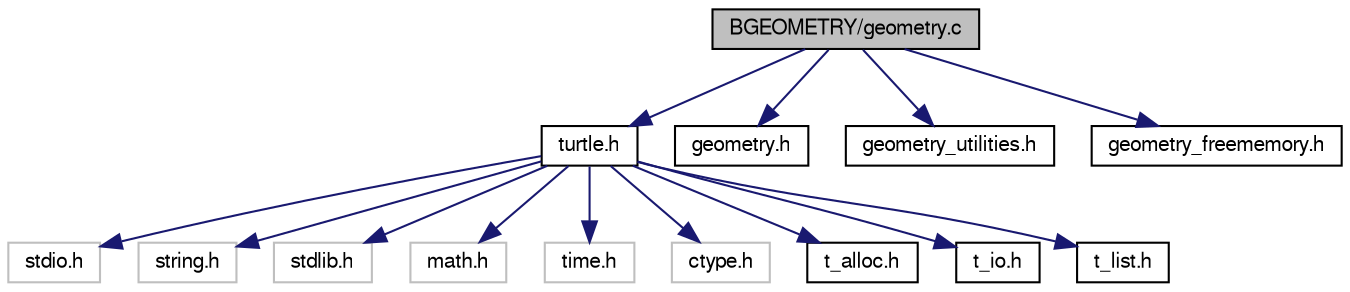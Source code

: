 digraph "BGEOMETRY/geometry.c"
{
  bgcolor="transparent";
  edge [fontname="FreeSans",fontsize="10",labelfontname="FreeSans",labelfontsize="10"];
  node [fontname="FreeSans",fontsize="10",shape=record];
  Node1 [label="BGEOMETRY/geometry.c",height=0.2,width=0.4,color="black", fillcolor="grey75", style="filled" fontcolor="black"];
  Node1 -> Node2 [color="midnightblue",fontsize="10",style="solid",fontname="FreeSans"];
  Node2 [label="turtle.h",height=0.2,width=0.4,color="black",URL="$turtle_8h.html"];
  Node2 -> Node3 [color="midnightblue",fontsize="10",style="solid",fontname="FreeSans"];
  Node3 [label="stdio.h",height=0.2,width=0.4,color="grey75"];
  Node2 -> Node4 [color="midnightblue",fontsize="10",style="solid",fontname="FreeSans"];
  Node4 [label="string.h",height=0.2,width=0.4,color="grey75"];
  Node2 -> Node5 [color="midnightblue",fontsize="10",style="solid",fontname="FreeSans"];
  Node5 [label="stdlib.h",height=0.2,width=0.4,color="grey75"];
  Node2 -> Node6 [color="midnightblue",fontsize="10",style="solid",fontname="FreeSans"];
  Node6 [label="math.h",height=0.2,width=0.4,color="grey75"];
  Node2 -> Node7 [color="midnightblue",fontsize="10",style="solid",fontname="FreeSans"];
  Node7 [label="time.h",height=0.2,width=0.4,color="grey75"];
  Node2 -> Node8 [color="midnightblue",fontsize="10",style="solid",fontname="FreeSans"];
  Node8 [label="ctype.h",height=0.2,width=0.4,color="grey75"];
  Node2 -> Node9 [color="midnightblue",fontsize="10",style="solid",fontname="FreeSans"];
  Node9 [label="t_alloc.h",height=0.2,width=0.4,color="black",URL="$t__alloc_8h.html"];
  Node2 -> Node10 [color="midnightblue",fontsize="10",style="solid",fontname="FreeSans"];
  Node10 [label="t_io.h",height=0.2,width=0.4,color="black",URL="$t__io_8h.html"];
  Node2 -> Node11 [color="midnightblue",fontsize="10",style="solid",fontname="FreeSans"];
  Node11 [label="t_list.h",height=0.2,width=0.4,color="black",URL="$t__list_8h.html"];
  Node1 -> Node12 [color="midnightblue",fontsize="10",style="solid",fontname="FreeSans"];
  Node12 [label="geometry.h",height=0.2,width=0.4,color="black",URL="$geometry_8h.html"];
  Node1 -> Node13 [color="midnightblue",fontsize="10",style="solid",fontname="FreeSans"];
  Node13 [label="geometry_utilities.h",height=0.2,width=0.4,color="black",URL="$geometry__utilities_8h.html"];
  Node1 -> Node14 [color="midnightblue",fontsize="10",style="solid",fontname="FreeSans"];
  Node14 [label="geometry_freememory.h",height=0.2,width=0.4,color="black",URL="$geometry__freememory_8h.html"];
}
